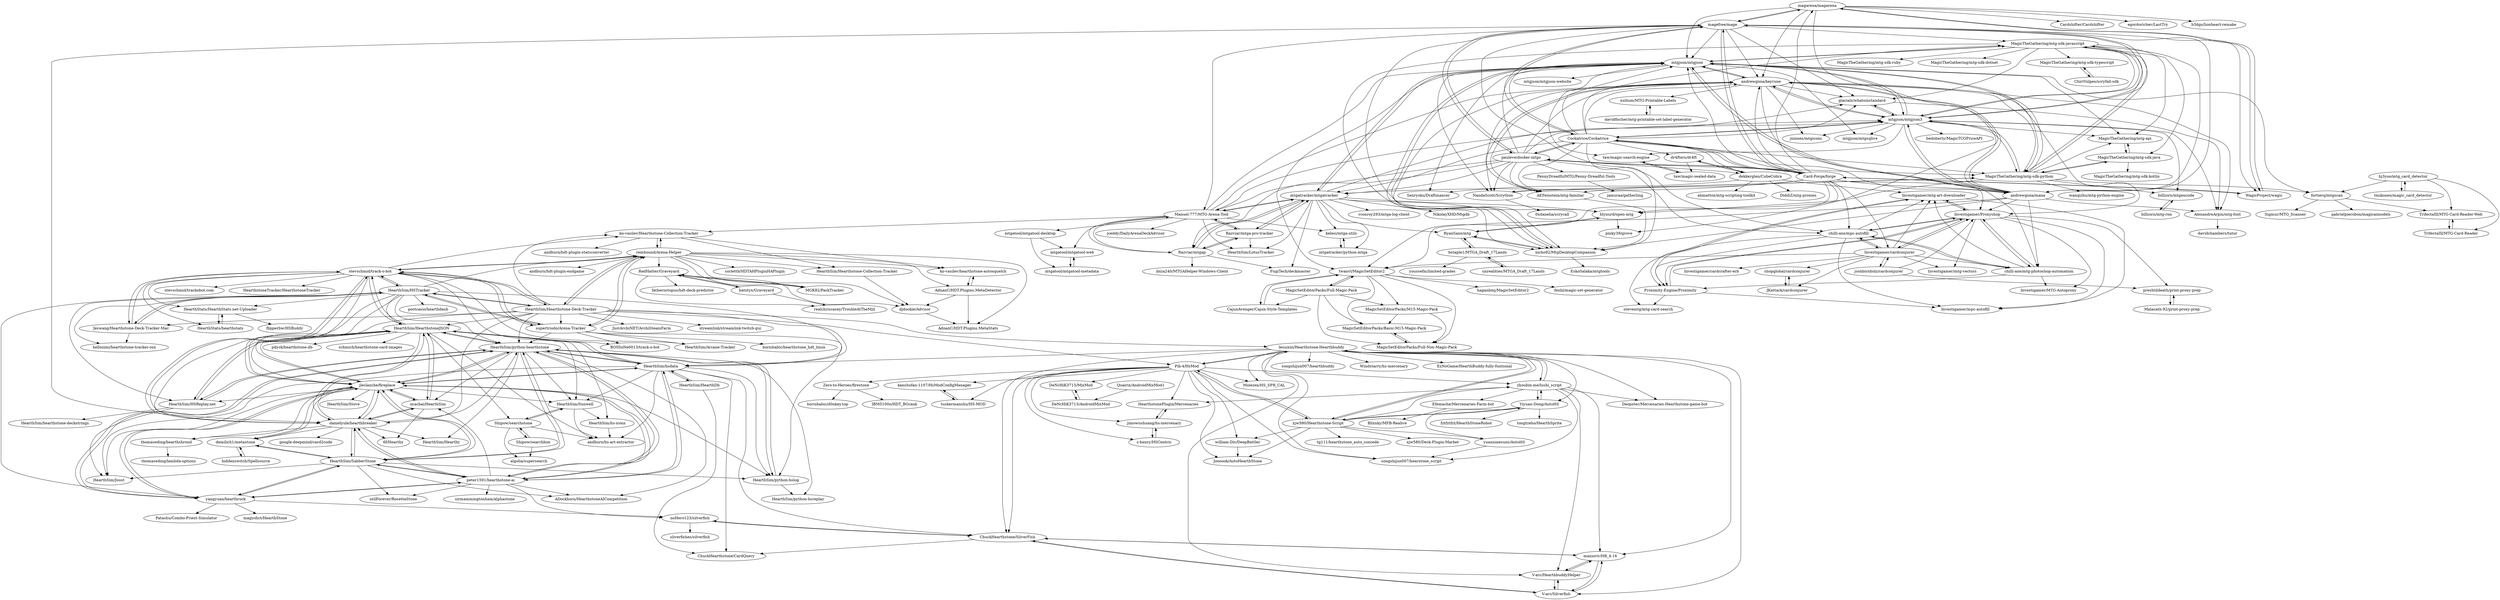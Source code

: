 digraph G {
"magarena/magarena" -> "magefree/mage"
"magarena/magarena" -> "Cardshifter/Cardshifter" ["e"=1]
"magarena/magarena" -> "andrewgioia/keyrune"
"magarena/magarena" -> "WagicProject/wagic"
"magarena/magarena" -> "mtgjson/mtgjson"
"magarena/magarena" -> "pinky39/grove"
"magarena/magarena" -> "egordorichev/LastTry"
"magarena/magarena" -> "b3dgs/lionheart-remake" ["e"=1]
"mtgatracker/mtgatracker" -> "Manuel-777/MTG-Arena-Tool"
"mtgatracker/mtgatracker" -> "Razviar/mtga-pro-tracker"
"mtgatracker/mtgatracker" -> "mtgatracker/python-mtga"
"mtgatracker/mtgatracker" -> "Razviar/mtgap"
"mtgatracker/mtgatracker" -> "HearthSim/LotusTracker"
"mtgatracker/mtgatracker" -> "mtgjson/mtgjson"
"mtgatracker/mtgatracker" -> "FugiTech/deckmaster"
"mtgatracker/mtgatracker" -> "glacials/whatsinstandard"
"mtgatracker/mtgatracker" -> "RyanSaxe/mtg"
"mtgatracker/mtgatracker" -> "kelesi/mtga-utils"
"mtgatracker/mtgatracker" -> "rconroy293/mtga-log-client"
"mtgatracker/mtgatracker" -> "nicho92/MtgDesktopCompanion"
"mtgatracker/mtgatracker" -> "hlynurd/open-mtg"
"mtgatracker/mtgatracker" -> "NikolayXHD/Mtgdb"
"pauleve/docker-mtgo" -> "Cockatrice/Cockatrice"
"pauleve/docker-mtgo" -> "magefree/mage"
"pauleve/docker-mtgo" -> "MagicTheGathering/mtg-sdk-python"
"pauleve/docker-mtgo" -> "andrewgioia/keyrune"
"pauleve/docker-mtgo" -> "mtgjson/mtgjson"
"pauleve/docker-mtgo" -> "Razviar/mtgap"
"pauleve/docker-mtgo" -> "Card-Forge/forge"
"pauleve/docker-mtgo" -> "mtgjson/mtgjson3"
"pauleve/docker-mtgo" -> "mtgatracker/mtgatracker"
"pauleve/docker-mtgo" -> "Manuel-777/MTG-Arena-Tool"
"pauleve/docker-mtgo" -> "dekkerglen/CubeCobra"
"pauleve/docker-mtgo" -> "AEFeinstein/mtg-familiar"
"pauleve/docker-mtgo" -> "chilli-axe/mpc-autofill"
"pauleve/docker-mtgo" -> "NandaScott/Scrython"
"pauleve/docker-mtgo" -> "PennyDreadfulMTG/Penny-Dreadful-Tools"
"HearthSim/HearthstoneJSON" -> "HearthSim/python-hearthstone"
"HearthSim/HearthstoneJSON" -> "HearthSim/hsdata"
"HearthSim/HearthstoneJSON" -> "jleclanche/fireplace"
"HearthSim/HearthstoneJSON" -> "HearthSim/Sunwell"
"HearthSim/HearthstoneJSON" -> "pdyck/hearthstone-db"
"HearthSim/HearthstoneJSON" -> "HearthSim/HSReplay.net"
"HearthSim/HearthstoneJSON" -> "oyachai/HearthSim"
"HearthSim/HearthstoneJSON" -> "danielyule/hearthbreaker"
"HearthSim/HearthstoneJSON" -> "andburn/hs-art-extractor"
"HearthSim/HearthstoneJSON" -> "schmich/hearthstone-card-images"
"HearthSim/HearthstoneJSON" -> "stevschmid/track-o-bot"
"HearthSim/HearthstoneJSON" -> "Shipow/searchstone"
"HearthSim/HearthstoneJSON" -> "HearthSim/hs-icons"
"danielyule/hearthbreaker" -> "oyachai/HearthSim"
"danielyule/hearthbreaker" -> "jleclanche/fireplace"
"danielyule/hearthbreaker" -> "google-deepmind/card2code" ["e"=1]
"danielyule/hearthbreaker" -> "HearthSim/SabberStone"
"danielyule/hearthbreaker" -> "HearthSim/HearthstoneJSON"
"danielyule/hearthbreaker" -> "thomaseding/hearthshroud"
"danielyule/hearthbreaker" -> "HearthSim/python-hearthstone"
"danielyule/hearthbreaker" -> "stevschmid/track-o-bot"
"danielyule/hearthbreaker" -> "peter1591/hearthstone-ai"
"danielyule/hearthbreaker" -> "demilich1/metastone"
"danielyule/hearthbreaker" -> "6f/Hearthy"
"danielyule/hearthbreaker" -> "HearthSim/Hearthy"
"mtgjson/mtgjson3" -> "andrewgioia/keyrune"
"mtgjson/mtgjson3" -> "mtgjson/mtgjson"
"mtgjson/mtgjson3" -> "andrewgioia/mana"
"mtgjson/mtgjson3" -> "glacials/whatsinstandard"
"mtgjson/mtgjson3" -> "AlexandreArpin/mtg-font"
"mtgjson/mtgjson3" -> "mtgjson/mtgsqlive"
"mtgjson/mtgjson3" -> "MagicTheGathering/mtg-sdk-javascript"
"mtgjson/mtgjson3" -> "Cockatrice/Cockatrice"
"mtgjson/mtgjson3" -> "MagicTheGathering/mtg-sdk-python"
"mtgjson/mtgjson3" -> "jninnes/mtgicons"
"mtgjson/mtgjson3" -> "MagicTheGathering/mtg-api"
"mtgjson/mtgjson3" -> "bedoherty/MagicTCGPriceAPI"
"mtgjson/mtgjson3" -> "magefree/mage"
"mtgjson/mtgjson3" -> "taw/magic-search-engine"
"mtgjson/mtgjson3" -> "billzorn/mtgencode"
"mtgjson/mtgjson" -> "mtgjson/mtgjson-website"
"mtgjson/mtgjson" -> "andrewgioia/keyrune"
"mtgjson/mtgjson" -> "MagicTheGathering/mtg-sdk-python"
"mtgjson/mtgjson" -> "mtgjson/mtgjson3"
"mtgjson/mtgjson" -> "nicho92/MtgDesktopCompanion"
"mtgjson/mtgjson" -> "mtgjson/mtgsqlive"
"mtgjson/mtgjson" -> "andrewgioia/mana"
"mtgjson/mtgjson" -> "mtgatracker/mtgatracker"
"mtgjson/mtgjson" -> "MagicTheGathering/mtg-sdk-javascript"
"mtgjson/mtgjson" -> "Senryoku/Draftmancer"
"mtgjson/mtgjson" -> "fortierq/mtgscan"
"mtgjson/mtgjson" -> "NandaScott/Scrython"
"mtgjson/mtgjson" -> "MagicTheGathering/mtg-api"
"mtgjson/mtgjson" -> "taw/magic-search-engine"
"mtgjson/mtgjson" -> "twanvl/MagicSetEditor2"
"kelesi/mtga-utils" -> "mtgatracker/python-mtga"
"glacials/whatsinstandard" -> "AlexandreArpin/mtg-font"
"glacials/whatsinstandard" -> "mtgjson/mtgjson3"
"chilli-axe/mtg-photoshop-automation" -> "chilli-axe/mpc-autofill"
"chilli-axe/mtg-photoshop-automation" -> "Investigamer/Proxyshop"
"chilli-axe/mtg-photoshop-automation" -> "Proximity-Engine/Proximity"
"chilli-axe/mtg-photoshop-automation" -> "Investigamer/mtg-art-downloader"
"chilli-axe/mtg-photoshop-automation" -> "Investigamer/MTG-Autoproxy"
"Manuel-777/MTG-Arena-Tool" -> "mtgatracker/mtgatracker"
"Manuel-777/MTG-Arena-Tool" -> "Razviar/mtga-pro-tracker"
"Manuel-777/MTG-Arena-Tool" -> "HearthSim/LotusTracker"
"Manuel-777/MTG-Arena-Tool" -> "Razviar/mtgap"
"Manuel-777/MTG-Arena-Tool" -> "mtgatool/mtgatool-desktop"
"Manuel-777/MTG-Arena-Tool" -> "kelesi/mtga-utils"
"Manuel-777/MTG-Arena-Tool" -> "mtgatool/mtgatool-web"
"Manuel-777/MTG-Arena-Tool" -> "jceddy/DailyArenaDeckAdvisor"
"Manuel-777/MTG-Arena-Tool" -> "ko-vasilev/Hearthstone-Collection-Tracker"
"Manuel-777/MTG-Arena-Tool" -> "mtgjson/mtgjson"
"Manuel-777/MTG-Arena-Tool" -> "andrewgioia/keyrune"
"Manuel-777/MTG-Arena-Tool" -> "mtgjson/mtgjson3"
"hj3yoo/mtg_card_detector" -> "tmikonen/magic_card_detector"
"hj3yoo/mtg_card_detector" -> "TrifectaIII/MTG-Card-Reader"
"hj3yoo/mtg_card_detector" -> "TrifectaIII/MTG-Card-Reader-Web"
"hj3yoo/mtg_card_detector" -> "fortierq/mtgscan"
"MagicTheGathering/mtg-sdk-typescript" -> "ChiriVulpes/scryfall-sdk"
"HearthStats/HearthStats.net-Uploader" -> "HearthStats/hearthstats"
"HearthStats/HearthStats.net-Uploader" -> "flipperbw/HSBuddy"
"Zero-to-Heroes/firestone" -> "borisbabic/d0nkey.top"
"Zero-to-Heroes/firestone" -> "IBM5100o/HDT_BGrank"
"TrifectaIII/MTG-Card-Reader" -> "TrifectaIII/MTG-Card-Reader-Web"
"dekkerglen/CubeCobra" -> "dr4fters/dr4ft"
"dekkerglen/CubeCobra" -> "ahmattox/mtg-scripting-toolkit"
"dekkerglen/CubeCobra" -> "Senryoku/Draftmancer"
"dekkerglen/CubeCobra" -> "Investigamer/mtg-art-downloader"
"dekkerglen/CubeCobra" -> "DiddiZ/mtg-proxies"
"mtgatracker/python-mtga" -> "kelesi/mtga-utils"
"ChiriVulpes/scryfall-sdk" -> "MagicTheGathering/mtg-sdk-typescript"
"xsilium/MTG-Printable-Labels" -> "davidfischer/mtg-printable-set-label-generator"
"hlynurd/open-mtg" -> "RyanSaxe/mtg"
"hlynurd/open-mtg" -> "pinky39/grove"
"Razviar/mtga-pro-tracker" -> "Manuel-777/MTG-Arena-Tool"
"Razviar/mtga-pro-tracker" -> "mtgatracker/mtgatracker"
"Razviar/mtga-pro-tracker" -> "Razviar/mtgap"
"Razviar/mtga-pro-tracker" -> "HearthSim/LotusTracker"
"AEFeinstein/mtg-familiar" -> "andrewgioia/keyrune"
"AEFeinstein/mtg-familiar" -> "nicho92/MtgDesktopCompanion"
"NandaScott/Scrython" -> "MagicTheGathering/mtg-sdk-python"
"NandaScott/Scrython" -> "0xdanelia/scrycall"
"stevschmid/track-o-bot" -> "stevschmid/trackobot.com"
"stevschmid/track-o-bot" -> "HearthSim/HSTracker"
"stevschmid/track-o-bot" -> "supertriodo/Arena-Tracker"
"stevschmid/track-o-bot" -> "Jeswang/Hearthstone-Deck-Tracker-Mac"
"stevschmid/track-o-bot" -> "BOSSoNe0013/track-o-bot"
"stevschmid/track-o-bot" -> "HearthstoneTracker/HearthstoneTracker"
"stevschmid/track-o-bot" -> "HearthSim/HearthstoneJSON"
"stevschmid/track-o-bot" -> "danielyule/hearthbreaker"
"stevschmid/track-o-bot" -> "HearthSim/Hearthstone-Deck-Tracker"
"stevschmid/track-o-bot" -> "rembound/Arena-Helper"
"stevschmid/track-o-bot" -> "ko-vasilev/Hearthstone-Collection-Tracker"
"stevschmid/track-o-bot" -> "HearthStats/hearthstats"
"stevschmid/track-o-bot" -> "jleclanche/fireplace"
"stevschmid/track-o-bot" -> "HearthStats/HearthStats.net-Uploader"
"stevschmid/track-o-bot" -> "HearthSim/Arcane-Tracker"
"HearthStats/hearthstats" -> "HearthStats/HearthStats.net-Uploader"
"hiddenswitch/Spellsource" -> "demilich1/metastone"
"WagicProject/wagic" -> "Card-Forge/forge"
"WagicProject/wagic" -> "magarena/magarena"
"shopglobal/cardconjurer" -> "JKattack/cardconjurer"
"TrifectaIII/MTG-Card-Reader-Web" -> "TrifectaIII/MTG-Card-Reader"
"batstyx/Graveyard" -> "RedHatter/Graveyard"
"batstyx/Graveyard" -> "realchriscasey/TroubleAtTheMill"
"yangyuan/hearthrock" -> "peter1591/hearthstone-ai"
"yangyuan/hearthrock" -> "HearthSim/SabberStone"
"yangyuan/hearthrock" -> "jleclanche/fireplace"
"yangyuan/hearthrock" -> "HearthSim/python-hearthstone"
"yangyuan/hearthrock" -> "magicdict/HearthStone"
"yangyuan/hearthrock" -> "Patashu/Combo-Priest-Simulator"
"yangyuan/hearthrock" -> "noHero123/silverfish"
"Cockatrice/Cockatrice" -> "magefree/mage"
"Cockatrice/Cockatrice" -> "mtgjson/mtgjson3"
"Cockatrice/Cockatrice" -> "andrewgioia/keyrune"
"Cockatrice/Cockatrice" -> "Card-Forge/forge"
"Cockatrice/Cockatrice" -> "mtgjson/mtgjson"
"Cockatrice/Cockatrice" -> "andrewgioia/mana"
"Cockatrice/Cockatrice" -> "pauleve/docker-mtgo"
"Cockatrice/Cockatrice" -> "mtgatracker/mtgatracker"
"Cockatrice/Cockatrice" -> "nicho92/MtgDesktopCompanion"
"Cockatrice/Cockatrice" -> "dr4fters/dr4ft"
"Cockatrice/Cockatrice" -> "AEFeinstein/mtg-familiar"
"Cockatrice/Cockatrice" -> "MagicTheGathering/mtg-sdk-javascript"
"Cockatrice/Cockatrice" -> "glacials/whatsinstandard"
"Cockatrice/Cockatrice" -> "dekkerglen/CubeCobra"
"Cockatrice/Cockatrice" -> "MagicTheGathering/mtg-sdk-python"
"HearthSim/Hearthstone-Deck-Tracker" -> "HearthSim/HSTracker"
"HearthSim/Hearthstone-Deck-Tracker" -> "rembound/Arena-Helper"
"HearthSim/Hearthstone-Deck-Tracker" -> "stevschmid/track-o-bot"
"HearthSim/Hearthstone-Deck-Tracker" -> "jleclanche/fireplace"
"HearthSim/Hearthstone-Deck-Tracker" -> "ko-vasilev/Hearthstone-Collection-Tracker"
"HearthSim/Hearthstone-Deck-Tracker" -> "HearthSim/HearthstoneJSON"
"HearthSim/Hearthstone-Deck-Tracker" -> "supertriodo/Arena-Tracker"
"HearthSim/Hearthstone-Deck-Tracker" -> "Jeswang/Hearthstone-Deck-Tracker-Mac"
"HearthSim/Hearthstone-Deck-Tracker" -> "danielyule/hearthbreaker"
"HearthSim/Hearthstone-Deck-Tracker" -> "HearthSim/python-hearthstone"
"HearthSim/Hearthstone-Deck-Tracker" -> "JustArchiNET/ArchiSteamFarm" ["e"=1]
"HearthSim/Hearthstone-Deck-Tracker" -> "HearthSim/hsdata"
"HearthSim/Hearthstone-Deck-Tracker" -> "Pik-4/HsMod"
"HearthSim/Hearthstone-Deck-Tracker" -> "lesuixin/Hearthstone-Hearthbuddy"
"HearthSim/Hearthstone-Deck-Tracker" -> "streamlink/streamlink-twitch-gui" ["e"=1]
"Razviar/mtgap" -> "Razviar/mtga-pro-tracker"
"Razviar/mtgap" -> "mtgatracker/mtgatracker"
"Razviar/mtgap" -> "Manuel-777/MTG-Arena-Tool"
"Razviar/mtgap" -> "FugiTech/deckmaster"
"Razviar/mtgap" -> "ibiza240/MTGAHelper-Windows-Client"
"tmikonen/magic_card_detector" -> "hj3yoo/mtg_card_detector"
"jleclanche/fireplace" -> "danielyule/hearthbreaker"
"jleclanche/fireplace" -> "HearthSim/python-hearthstone"
"jleclanche/fireplace" -> "oyachai/HearthSim"
"jleclanche/fireplace" -> "HearthSim/SabberStone"
"jleclanche/fireplace" -> "HearthSim/HearthstoneJSON"
"jleclanche/fireplace" -> "HearthSim/hsdata"
"jleclanche/fireplace" -> "demilich1/metastone"
"jleclanche/fireplace" -> "peter1591/hearthstone-ai"
"jleclanche/fireplace" -> "yangyuan/hearthrock"
"jleclanche/fireplace" -> "HearthSim/python-hslog"
"jleclanche/fireplace" -> "HearthSim/Sunwell"
"jleclanche/fireplace" -> "HearthSim/Joust"
"jleclanche/fireplace" -> "HearthSim/Stove"
"jleclanche/fireplace" -> "thomaseding/hearthshroud"
"jleclanche/fireplace" -> "HearthSim/HSReplay.net"
"oyachai/HearthSim" -> "danielyule/hearthbreaker"
"oyachai/HearthSim" -> "jleclanche/fireplace"
"oyachai/HearthSim" -> "6f/Hearthy"
"oyachai/HearthSim" -> "HearthSim/HearthstoneJSON"
"supertriodo/Arena-Tracker" -> "stevschmid/track-o-bot"
"supertriodo/Arena-Tracker" -> "BOSSoNe0013/track-o-bot"
"supertriodo/Arena-Tracker" -> "rembound/Arena-Helper"
"supertriodo/Arena-Tracker" -> "borisbabic/hearthstone_hdt_linux"
"supertriodo/Arena-Tracker" -> "HearthSim/HSTracker"
"supertriodo/Arena-Tracker" -> "HearthSim/python-hearthstone"
"supertriodo/Arena-Tracker" -> "HearthSim/Arcane-Tracker"
"supertriodo/Arena-Tracker" -> "HearthSim/python-hslog"
"twanvl/MagicSetEditor2" -> "CajunAvenger/Cajun-Style-Templates"
"twanvl/MagicSetEditor2" -> "MagicSetEditorPacks/Full-Magic-Pack"
"twanvl/MagicSetEditor2" -> "haganbmj/MagicSetEditor2"
"twanvl/MagicSetEditor2" -> "fenhl/magic-set-generator"
"twanvl/MagicSetEditor2" -> "MagicSetEditorPacks/Full-Non-Magic-Pack"
"twanvl/MagicSetEditor2" -> "MagicSetEditorPacks/M15-Magic-Pack"
"twanvl/MagicSetEditor2" -> "MagicSetEditorPacks/Basic-M15-Magic-Pack"
"Jeswang/Hearthstone-Deck-Tracker-Mac" -> "hellozimi/hearthstone-tracker-osx"
"Jeswang/Hearthstone-Deck-Tracker-Mac" -> "HearthSim/HSTracker"
"Jeswang/Hearthstone-Deck-Tracker-Mac" -> "stevschmid/track-o-bot"
"chilli-axe/mpc-autofill" -> "chilli-axe/mtg-photoshop-automation"
"chilli-axe/mpc-autofill" -> "Proximity-Engine/Proximity"
"chilli-axe/mpc-autofill" -> "Investigamer/Proxyshop"
"chilli-axe/mpc-autofill" -> "Investigamer/mtg-art-downloader"
"chilli-axe/mpc-autofill" -> "Investigamer/cardconjurer"
"chilli-axe/mpc-autofill" -> "stevemtg/mtg-card-search"
"chilli-axe/mpc-autofill" -> "Investigamer/mpc-autofill"
"noHero123/silverfish" -> "ChuckHearthstone/SilverFish"
"noHero123/silverfish" -> "sliverfishes/silverfish"
"davidfischer/mtg-printable-set-label-generator" -> "xsilium/MTG-Printable-Labels"
"CajunAvenger/Cajun-Style-Templates" -> "twanvl/MagicSetEditor2"
"ChuckHearthstone/SilverFish" -> "noHero123/silverfish"
"ChuckHearthstone/SilverFish" -> "V-arc/Silverfish"
"ChuckHearthstone/SilverFish" -> "ChuckHearthstone/CardQuery"
"ChuckHearthstone/SilverFish" -> "maxioriv/HB_4.16"
"taw/magic-sealed-data" -> "taw/magic-search-engine"
"mtgatool/mtgatool-metadata" -> "mtgatool/mtgatool-web"
"mtgatool/mtgatool-web" -> "mtgatool/mtgatool-metadata"
"andrewgioia/mana" -> "andrewgioia/keyrune"
"andrewgioia/mana" -> "mtgjson/mtgjson3"
"andrewgioia/mana" -> "mtgjson/mtgjson"
"andrewgioia/mana" -> "AlexandreArpin/mtg-font"
"andrewgioia/mana" -> "nicho92/MtgDesktopCompanion"
"andrewgioia/mana" -> "Investigamer/Proxyshop"
"andrewgioia/mana" -> "twanvl/MagicSetEditor2"
"andrewgioia/mana" -> "chilli-axe/mtg-photoshop-automation"
"HearthSim/hsdata" -> "HearthSim/HearthDb"
"HearthSim/hsdata" -> "HearthSim/python-hearthstone"
"HearthSim/hsdata" -> "HearthSim/HearthstoneJSON"
"HearthSim/hsdata" -> "ChuckHearthstone/SilverFish"
"HearthSim/hsdata" -> "jleclanche/fireplace"
"HearthSim/hsdata" -> "HearthSim/Sunwell"
"HearthSim/hsdata" -> "ChuckHearthstone/CardQuery"
"HearthSim/hsdata" -> "HearthSim/python-hslog"
"HearthSim/hsdata" -> "HearthSim/Joust"
"HearthSim/hsdata" -> "peter1591/hearthstone-ai"
"HearthSim/hsdata" -> "andburn/hs-art-extractor"
"HearthSim/HSTracker" -> "Jeswang/Hearthstone-Deck-Tracker-Mac"
"HearthSim/HSTracker" -> "HearthSim/Hearthstone-Deck-Tracker"
"HearthSim/HSTracker" -> "stevschmid/track-o-bot"
"HearthSim/HSTracker" -> "supertriodo/Arena-Tracker"
"HearthSim/HSTracker" -> "rembound/Arena-Helper"
"HearthSim/HSTracker" -> "jleclanche/fireplace"
"HearthSim/HSTracker" -> "HearthSim/HearthstoneJSON"
"HearthSim/HSTracker" -> "postcasio/hearthdash" ["e"=1]
"HearthSim/HSTracker" -> "danielyule/hearthbreaker"
"HearthSim/HSTracker" -> "HearthStats/HearthStats.net-Uploader"
"HearthSim/HSTracker" -> "HearthSim/python-hearthstone"
"HearthSim/HSTracker" -> "yangyuan/hearthrock"
"HearthSim/HSTracker" -> "HearthSim/HSReplay.net"
"HearthSim/HSTracker" -> "hellozimi/hearthstone-tracker-osx"
"HearthSim/HSTracker" -> "HearthSim/hsdata"
"rembound/Arena-Helper" -> "ko-vasilev/Hearthstone-Collection-Tracker"
"rembound/Arena-Helper" -> "corlettb/HDTAHPluginHAPlugin"
"rembound/Arena-Helper" -> "supertriodo/Arena-Tracker"
"rembound/Arena-Helper" -> "RedHatter/Graveyard"
"rembound/Arena-Helper" -> "MGK82/PackTracker"
"rembound/Arena-Helper" -> "HearthSim/Hearthstone-Collection-Tracker"
"rembound/Arena-Helper" -> "AdnanC/HDT.Plugins.MetaStats"
"rembound/Arena-Helper" -> "HearthSim/Hearthstone-Deck-Tracker"
"rembound/Arena-Helper" -> "ko-vasilev/hearthstone-autosquelch"
"rembound/Arena-Helper" -> "AdnanC/HDT.Plugins.MetaDetector"
"rembound/Arena-Helper" -> "andburn/hdt-plugin-endgame"
"rembound/Arena-Helper" -> "djdookie/Advisor"
"rembound/Arena-Helper" -> "stevschmid/track-o-bot"
"billzorn/mtgencode" -> "billzorn/mtg-rnn"
"fortierq/mtgscan" -> "TrifectaIII/MTG-Card-Reader-Web"
"fortierq/mtgscan" -> "Sigmur/MTG_Scanner"
"fortierq/mtgscan" -> "gabrielpierobon/magicaimodels"
"andrewgioia/keyrune" -> "andrewgioia/mana"
"andrewgioia/keyrune" -> "mtgjson/mtgjson3"
"andrewgioia/keyrune" -> "mtgjson/mtgjson"
"andrewgioia/keyrune" -> "AlexandreArpin/mtg-font"
"andrewgioia/keyrune" -> "jninnes/mtgicons"
"andrewgioia/keyrune" -> "xsilium/MTG-Printable-Labels"
"andrewgioia/keyrune" -> "nicho92/MtgDesktopCompanion"
"andrewgioia/keyrune" -> "AEFeinstein/mtg-familiar"
"andrewgioia/keyrune" -> "Investigamer/Proxyshop"
"andrewgioia/keyrune" -> "NandaScott/Scrython"
"andrewgioia/keyrune" -> "glacials/whatsinstandard"
"andrewgioia/keyrune" -> "chilli-axe/mtg-photoshop-automation"
"MagicSetEditorPacks/Full-Magic-Pack" -> "MagicSetEditorPacks/Full-Non-Magic-Pack"
"MagicSetEditorPacks/Full-Magic-Pack" -> "twanvl/MagicSetEditor2"
"MagicSetEditorPacks/Full-Magic-Pack" -> "CajunAvenger/Cajun-Style-Templates"
"MagicSetEditorPacks/Full-Magic-Pack" -> "MagicSetEditorPacks/M15-Magic-Pack"
"MagicSetEditorPacks/Full-Magic-Pack" -> "MagicSetEditorPacks/Basic-M15-Magic-Pack"
"MagicSetEditorPacks/M15-Magic-Pack" -> "MagicSetEditorPacks/Basic-M15-Magic-Pack"
"MagicSetEditorPacks/M15-Magic-Pack" -> "MagicSetEditorPacks/Full-Non-Magic-Pack"
"MagicSetEditorPacks/Full-Non-Magic-Pack" -> "MagicSetEditorPacks/Basic-M15-Magic-Pack"
"Proximity-Engine/Proximity" -> "Investigamer/mtg-art-downloader"
"Proximity-Engine/Proximity" -> "stevemtg/mtg-card-search"
"Proximity-Engine/Proximity" -> "Investigamer/mpc-autofill"
"Proximity-Engine/Proximity" -> "Investigamer/Proxyshop"
"ko-vasilev/Hearthstone-Collection-Tracker" -> "rembound/Arena-Helper"
"ko-vasilev/Hearthstone-Collection-Tracker" -> "HearthSim/Hearthstone-Collection-Tracker"
"ko-vasilev/Hearthstone-Collection-Tracker" -> "andburn/hdt-plugin-statsconverter"
"ko-vasilev/Hearthstone-Collection-Tracker" -> "ko-vasilev/hearthstone-autosquelch"
"lesuixin/Hearthstone-Hearthbuddy" -> "zhoubin-me/lushi_script"
"lesuixin/Hearthstone-Hearthbuddy" -> "Pik-4/HsMod"
"lesuixin/Hearthstone-Hearthbuddy" -> "maxioriv/HB_4.16"
"lesuixin/Hearthstone-Hearthbuddy" -> "songshijun007/hearthbuddy" ["e"=1]
"lesuixin/Hearthstone-Hearthbuddy" -> "xjw580/Hearthstone-Script"
"lesuixin/Hearthstone-Hearthbuddy" -> "V-arc/Silverfish"
"lesuixin/Hearthstone-Hearthbuddy" -> "ChuckHearthstone/SilverFish"
"lesuixin/Hearthstone-Hearthbuddy" -> "V-arc/HearthbuddyHelper"
"lesuixin/Hearthstone-Hearthbuddy" -> "songshijun007/hearstone_script"
"lesuixin/Hearthstone-Hearthbuddy" -> "HearthSim/hsdata"
"lesuixin/Hearthstone-Hearthbuddy" -> "Yiyuan-Dong/AutoHS"
"lesuixin/Hearthstone-Hearthbuddy" -> "Moiezen/HS_SPR_CAL"
"lesuixin/Hearthstone-Hearthbuddy" -> "Windstarry/hs-mercenary"
"lesuixin/Hearthstone-Hearthbuddy" -> "Deopster/Mercenaries-Hearthstone-game-bot"
"lesuixin/Hearthstone-Hearthbuddy" -> "EzNoGame/HearthBuddy-fully-funtional"
"Yiyuan-Dong/AutoHS" -> "xjw580/Hearthstone-Script"
"Yiyuan-Dong/AutoHS" -> "yuanninesuns/AutoHS"
"Yiyuan-Dong/AutoHS" -> "zhoubin-me/lushi_script"
"Yiyuan-Dong/AutoHS" -> "fztfztfzt/HearthStoneRobot"
"Yiyuan-Dong/AutoHS" -> "tongtzeho/HearthSprite"
"mtgatool/mtgatool-desktop" -> "mtgatool/mtgatool-metadata"
"mtgatool/mtgatool-desktop" -> "mtgatool/mtgatool-web"
"RyanSaxe/mtg" -> "bstaple1/MTGA_Draft_17Lands"
"RyanSaxe/mtg" -> "nicho92/MtgDesktopCompanion"
"RyanSaxe/mtg" -> "hlynurd/open-mtg"
"thomaseding/hearthshroud" -> "thomaseding/lambda-options"
"AlexandreArpin/mtg-font" -> "davidchambers/tutor"
"V-arc/Silverfish" -> "maxioriv/HB_4.16"
"V-arc/Silverfish" -> "ChuckHearthstone/SilverFish"
"V-arc/Silverfish" -> "V-arc/HearthbuddyHelper"
"MagicSetEditorPacks/Basic-M15-Magic-Pack" -> "MagicSetEditorPacks/Full-Non-Magic-Pack"
"maxioriv/HB_4.16" -> "V-arc/Silverfish"
"maxioriv/HB_4.16" -> "V-arc/HearthbuddyHelper"
"maxioriv/HB_4.16" -> "ChuckHearthstone/SilverFish"
"V-arc/HearthbuddyHelper" -> "V-arc/Silverfish"
"V-arc/HearthbuddyHelper" -> "maxioriv/HB_4.16"
"magefree/mage" -> "Card-Forge/forge"
"magefree/mage" -> "Cockatrice/Cockatrice"
"magefree/mage" -> "magarena/magarena"
"magefree/mage" -> "mtgjson/mtgjson3"
"magefree/mage" -> "andrewgioia/keyrune"
"magefree/mage" -> "mtgjson/mtgjson"
"magefree/mage" -> "andrewgioia/mana"
"magefree/mage" -> "pauleve/docker-mtgo"
"magefree/mage" -> "WagicProject/wagic"
"magefree/mage" -> "glacials/whatsinstandard"
"magefree/mage" -> "danielyule/hearthbreaker"
"magefree/mage" -> "chilli-axe/mpc-autofill"
"magefree/mage" -> "Manuel-777/MTG-Arena-Tool"
"magefree/mage" -> "hlynurd/open-mtg"
"magefree/mage" -> "MagicTheGathering/mtg-sdk-javascript"
"HearthSim/python-hearthstone" -> "HearthSim/python-hslog"
"HearthSim/python-hearthstone" -> "HearthSim/HearthstoneJSON"
"HearthSim/python-hearthstone" -> "HearthSim/hsdata"
"HearthSim/python-hearthstone" -> "jleclanche/fireplace"
"HearthSim/python-hearthstone" -> "HearthSim/HSReplay.net"
"HearthSim/python-hearthstone" -> "peter1591/hearthstone-ai"
"HearthSim/python-hearthstone" -> "HearthSim/SabberStone"
"HearthSim/python-hearthstone" -> "oyachai/HearthSim"
"HearthSim/python-hearthstone" -> "HearthSim/python-hsreplay"
"HearthSim/python-hearthstone" -> "HearthSim/Sunwell"
"HearthSim/python-hearthstone" -> "HearthSim/Hearthy"
"HearthSim/python-hearthstone" -> "ADockhorn/HearthstoneAICompetition"
"HearthSim/python-hearthstone" -> "yangyuan/hearthrock"
"Card-Forge/forge" -> "magefree/mage"
"Card-Forge/forge" -> "WagicProject/wagic"
"Card-Forge/forge" -> "Cockatrice/Cockatrice"
"Card-Forge/forge" -> "hlynurd/open-mtg"
"Card-Forge/forge" -> "mtgatracker/mtgatracker"
"Card-Forge/forge" -> "twanvl/MagicSetEditor2"
"Card-Forge/forge" -> "andrewgioia/keyrune"
"Card-Forge/forge" -> "magarena/magarena"
"Card-Forge/forge" -> "mtgjson/mtgjson"
"Card-Forge/forge" -> "Investigamer/cardconjurer"
"Card-Forge/forge" -> "Investigamer/Proxyshop"
"Card-Forge/forge" -> "chilli-axe/mpc-autofill"
"Card-Forge/forge" -> "pauleve/docker-mtgo"
"Card-Forge/forge" -> "AEFeinstein/mtg-familiar"
"Card-Forge/forge" -> "andrewgioia/mana"
"bstaple1/MTGA_Draft_17Lands" -> "unrealities/MTGA_Draft_17Lands"
"bstaple1/MTGA_Draft_17Lands" -> "RyanSaxe/mtg"
"bstaple1/MTGA_Draft_17Lands" -> "youssefm/limited-grades"
"peter1591/hearthstone-ai" -> "yangyuan/hearthrock"
"peter1591/hearthstone-ai" -> "HearthSim/SabberStone"
"peter1591/hearthstone-ai" -> "HearthSim/python-hearthstone"
"peter1591/hearthstone-ai" -> "ADockhorn/HearthstoneAICompetition"
"peter1591/hearthstone-ai" -> "jleclanche/fireplace"
"peter1591/hearthstone-ai" -> "sirmammingtonham/alphastone"
"peter1591/hearthstone-ai" -> "HearthSim/hsdata"
"peter1591/hearthstone-ai" -> "utilForever/RosettaStone" ["e"=1]
"peter1591/hearthstone-ai" -> "noHero123/silverfish"
"peter1591/hearthstone-ai" -> "danielyule/hearthbreaker"
"peter1591/hearthstone-ai" -> "oyachai/HearthSim"
"zhoubin-me/lushi_script" -> "lesuixin/Hearthstone-Hearthbuddy"
"zhoubin-me/lushi_script" -> "Deopster/Mercenaries-Hearthstone-game-bot"
"zhoubin-me/lushi_script" -> "HearthstonePlugin/Mercenaries"
"zhoubin-me/lushi_script" -> "Efemache/Mercenaries-Farm-bot"
"zhoubin-me/lushi_script" -> "songshijun007/hearstone_script"
"zhoubin-me/lushi_script" -> "maxioriv/HB_4.16"
"zhoubin-me/lushi_script" -> "Yiyuan-Dong/AutoHS"
"zhoubin-me/lushi_script" -> "V-arc/HearthbuddyHelper"
"demilich1/metastone" -> "hiddenswitch/Spellsource"
"demilich1/metastone" -> "HearthSim/SabberStone"
"demilich1/metastone" -> "jleclanche/fireplace"
"yuanninesuns/AutoHS" -> "songshijun007/hearstone_script"
"jimowushuang/hs-mercenary" -> "HearthstonePlugin/Mercenaries"
"jimowushuang/hs-mercenary" -> "z-henry/HSCentric"
"DeNcHiK3713/MixMod" -> "DeNcHiK3713/AndroidMixMod"
"nicho92/MtgDesktopCompanion" -> "EskoSalaka/mtgtools"
"nicho92/MtgDesktopCompanion" -> "RyanSaxe/mtg"
"nicho92/MtgDesktopCompanion" -> "mtgjson/mtgjson"
"Efemache/Mercenaries-Farm-bot" -> "Blixxky/MFB-Realive"
"Investigamer/Proxyshop" -> "Investigamer/mtg-art-downloader"
"Investigamer/Proxyshop" -> "chilli-axe/mtg-photoshop-automation"
"Investigamer/Proxyshop" -> "preshtildeath/print-proxy-prep"
"Investigamer/Proxyshop" -> "Proximity-Engine/Proximity"
"Investigamer/Proxyshop" -> "Investigamer/MTG-Autoproxy"
"Investigamer/Proxyshop" -> "chilli-axe/mpc-autofill"
"Investigamer/Proxyshop" -> "Investigamer/cardconjurer"
"Investigamer/Proxyshop" -> "Investigamer/mpc-autofill"
"Investigamer/Proxyshop" -> "Investigamer/mtg-vectors"
"Investigamer/mtg-art-downloader" -> "Investigamer/Proxyshop"
"Investigamer/mtg-art-downloader" -> "Proximity-Engine/Proximity"
"Investigamer/mtg-art-downloader" -> "Investigamer/mpc-autofill"
"billzorn/mtg-rnn" -> "billzorn/mtgencode"
"HearthSim/HearthDb" -> "HearthSim/hsdata"
"HearthSim/HearthDb" -> "ChuckHearthstone/CardQuery"
"MagicTheGathering/mtg-api" -> "MagicTheGathering/mtg-sdk-java"
"Shipow/searchbox" -> "Shipow/searchstone"
"Shipow/searchbox" -> "algolia/supersearch"
"taw/magic-search-engine" -> "taw/magic-sealed-data"
"Pik-4/HsMod" -> "xjw580/Hearthstone-Script"
"Pik-4/HsMod" -> "lesuixin/Hearthstone-Hearthbuddy"
"Pik-4/HsMod" -> "zhoubin-me/lushi_script"
"Pik-4/HsMod" -> "Joooook/AutoHearthStone"
"Pik-4/HsMod" -> "HearthstonePlugin/Mercenaries"
"Pik-4/HsMod" -> "kanshufan-1107/HsModConfigManager"
"Pik-4/HsMod" -> "tuskermanshu/HS-MOD"
"Pik-4/HsMod" -> "Zero-to-Heroes/firestone"
"Pik-4/HsMod" -> "z-henry/HSCentric"
"Pik-4/HsMod" -> "DeNcHiK3713/MixMod"
"Pik-4/HsMod" -> "jimowushuang/hs-mercenary"
"Pik-4/HsMod" -> "Moiezen/HS_SPR_CAL"
"Pik-4/HsMod" -> "songshijun007/hearstone_script"
"Pik-4/HsMod" -> "william-Dic/DeepBattler"
"Pik-4/HsMod" -> "ChuckHearthstone/SilverFish"
"HearthSim/hs-icons" -> "andburn/hs-art-extractor"
"Shipow/searchstone" -> "HearthSim/Sunwell"
"Shipow/searchstone" -> "andburn/hs-art-extractor"
"Shipow/searchstone" -> "algolia/supersearch"
"Shipow/searchstone" -> "Shipow/searchbox"
"HearthSim/Sunwell" -> "Shipow/searchstone"
"HearthSim/Sunwell" -> "andburn/hs-art-extractor"
"HearthSim/Sunwell" -> "HearthSim/hs-icons"
"MagicTheGathering/mtg-sdk-python" -> "MagicTheGathering/mtg-sdk-javascript"
"MagicTheGathering/mtg-sdk-python" -> "mtgjson/mtgjson"
"MagicTheGathering/mtg-sdk-python" -> "MagicTheGathering/mtg-sdk-java"
"MagicTheGathering/mtg-sdk-python" -> "NandaScott/Scrython"
"MagicTheGathering/mtg-sdk-python" -> "MagicTheGathering/mtg-api"
"MagicTheGathering/mtg-sdk-python" -> "fortierq/mtgscan"
"MagicTheGathering/mtg-sdk-python" -> "hlynurd/open-mtg"
"MagicTheGathering/mtg-sdk-python" -> "wanqizhu/mtg-python-engine"
"MagicTheGathering/mtg-sdk-python" -> "andrewgioia/keyrune"
"MagicTheGathering/mtg-sdk-python" -> "mtgjson/mtgjson3"
"MagicTheGathering/mtg-sdk-python" -> "billzorn/mtgencode"
"MagicTheGathering/mtg-sdk-javascript" -> "MagicTheGathering/mtg-sdk-python"
"MagicTheGathering/mtg-sdk-javascript" -> "MagicTheGathering/mtg-api"
"MagicTheGathering/mtg-sdk-javascript" -> "MagicTheGathering/mtg-sdk-typescript"
"MagicTheGathering/mtg-sdk-javascript" -> "mtgjson/mtgjson"
"MagicTheGathering/mtg-sdk-javascript" -> "MagicTheGathering/mtg-sdk-ruby"
"MagicTheGathering/mtg-sdk-javascript" -> "mtgjson/mtgjson3"
"MagicTheGathering/mtg-sdk-javascript" -> "MagicTheGathering/mtg-sdk-java"
"MagicTheGathering/mtg-sdk-javascript" -> "nicho92/MtgDesktopCompanion"
"MagicTheGathering/mtg-sdk-javascript" -> "MagicTheGathering/mtg-sdk-dotnet"
"MagicTheGathering/mtg-sdk-javascript" -> "andrewgioia/mana"
"MagicTheGathering/mtg-sdk-javascript" -> "glacials/whatsinstandard"
"Investigamer/cardconjurer" -> "Investigamer/Proxyshop"
"Investigamer/cardconjurer" -> "joshbirnholz/cardconjurer"
"Investigamer/cardconjurer" -> "shopglobal/cardconjurer"
"Investigamer/cardconjurer" -> "JKattack/cardconjurer"
"Investigamer/cardconjurer" -> "chilli-axe/mpc-autofill"
"Investigamer/cardconjurer" -> "Investigamer/mtg-art-downloader"
"Investigamer/cardconjurer" -> "twanvl/MagicSetEditor2"
"Investigamer/cardconjurer" -> "chilli-axe/mtg-photoshop-automation"
"Investigamer/cardconjurer" -> "Investigamer/mtg-vectors"
"Investigamer/cardconjurer" -> "Investigamer/cardcrafter-erb"
"joshbirnholz/cardconjurer" -> "Investigamer/cardconjurer"
"joshbirnholz/cardconjurer" -> "preshtildeath/print-proxy-prep"
"joshbirnholz/cardconjurer" -> "Investigamer/Proxyshop"
"HearthSim/HSReplay.net" -> "HearthSim/python-hearthstone"
"HearthSim/HSReplay.net" -> "HearthSim/hearthstone-deckstrings"
"HearthSim/HSReplay.net" -> "HearthSim/HearthstoneJSON"
"HearthSim/HSReplay.net" -> "HearthSim/Joust"
"HearthstonePlugin/Mercenaries" -> "jimowushuang/hs-mercenary"
"preshtildeath/print-proxy-prep" -> "Malacath-92/print-proxy-prep"
"z-henry/HSCentric" -> "jimowushuang/hs-mercenary"
"ko-vasilev/hearthstone-autosquelch" -> "AdnanC/HDT.Plugins.MetaDetector"
"JKattack/cardconjurer" -> "shopglobal/cardconjurer"
"xjw580/Hearthstone-Script" -> "Yiyuan-Dong/AutoHS"
"xjw580/Hearthstone-Script" -> "Pik-4/HsMod"
"xjw580/Hearthstone-Script" -> "lesuixin/Hearthstone-Hearthbuddy"
"xjw580/Hearthstone-Script" -> "xjw580/Deck-Plugin-Market"
"xjw580/Hearthstone-Script" -> "yuanninesuns/AutoHS"
"xjw580/Hearthstone-Script" -> "Joooook/AutoHearthStone"
"xjw580/Hearthstone-Script" -> "william-Dic/DeepBattler"
"xjw580/Hearthstone-Script" -> "zhoubin-me/lushi_script"
"xjw580/Hearthstone-Script" -> "tg111/hearthstone_auto_concede"
"MagicTheGathering/mtg-sdk-java" -> "MagicTheGathering/mtg-api"
"MagicTheGathering/mtg-sdk-java" -> "MagicTheGathering/mtg-sdk-kotlin"
"MagicTheGathering/mtg-sdk-java" -> "MagicTheGathering/mtg-sdk-python"
"DeNcHiK3713/AndroidMixMod" -> "DeNcHiK3713/MixMod"
"PennyDreadfulMTG/Penny-Dreadful-Tools" -> "jamuraa/gatherling"
"AdnanC/HDT.Plugins.MetaDetector" -> "AdnanC/HDT.Plugins.MetaStats"
"AdnanC/HDT.Plugins.MetaDetector" -> "ko-vasilev/hearthstone-autosquelch"
"AdnanC/HDT.Plugins.MetaDetector" -> "djdookie/Advisor"
"HearthSim/SabberStone" -> "peter1591/hearthstone-ai"
"HearthSim/SabberStone" -> "jleclanche/fireplace"
"HearthSim/SabberStone" -> "ADockhorn/HearthstoneAICompetition"
"HearthSim/SabberStone" -> "danielyule/hearthbreaker"
"HearthSim/SabberStone" -> "yangyuan/hearthrock"
"HearthSim/SabberStone" -> "demilich1/metastone"
"HearthSim/SabberStone" -> "HearthSim/python-hearthstone"
"HearthSim/SabberStone" -> "HearthSim/python-hslog"
"HearthSim/SabberStone" -> "utilForever/RosettaStone" ["e"=1]
"HearthSim/SabberStone" -> "HearthSim/Joust"
"Malacath-92/print-proxy-prep" -> "preshtildeath/print-proxy-prep"
"djdookie/Advisor" -> "AdnanC/HDT.Plugins.MetaStats"
"unrealities/MTGA_Draft_17Lands" -> "bstaple1/MTGA_Draft_17Lands"
"RedHatter/Graveyard" -> "realchriscasey/TroubleAtTheMill"
"RedHatter/Graveyard" -> "batstyx/Graveyard"
"RedHatter/Graveyard" -> "MGK82/PackTracker"
"RedHatter/Graveyard" -> "djdookie/Advisor"
"RedHatter/Graveyard" -> "fatheroctopus/hdt-deck-predictor"
"HearthSim/Hearthstone-Collection-Tracker" -> "djdookie/Advisor"
"dr4fters/dr4ft" -> "dekkerglen/CubeCobra"
"dr4fters/dr4ft" -> "taw/magic-sealed-data"
"kanshufan-1107/HsModConfigManager" -> "tuskermanshu/HS-MOD"
"Quairix/AndroidMixMod1" -> "DeNcHiK3713/AndroidMixMod"
"HearthSim/python-hslog" -> "HearthSim/python-hearthstone"
"HearthSim/python-hslog" -> "HearthSim/python-hsreplay"
"william-Dic/DeepBattler" -> "Joooook/AutoHearthStone"
"MGK82/PackTracker" -> "RedHatter/Graveyard"
"tuskermanshu/HS-MOD" -> "kanshufan-1107/HsModConfigManager"
"magarena/magarena" ["l"="-3.885,-23.377"]
"magefree/mage" ["l"="-3.923,-23.365"]
"Cardshifter/Cardshifter" ["l"="-33.807,0.09"]
"andrewgioia/keyrune" ["l"="-3.93,-23.396"]
"WagicProject/wagic" ["l"="-3.862,-23.368"]
"mtgjson/mtgjson" ["l"="-3.956,-23.405"]
"pinky39/grove" ["l"="-3.896,-23.444"]
"egordorichev/LastTry" ["l"="-3.832,-23.339"]
"b3dgs/lionheart-remake" ["l"="-11.402,1.804"]
"mtgatracker/mtgatracker" ["l"="-4.001,-23.416"]
"Manuel-777/MTG-Arena-Tool" ["l"="-4.007,-23.37"]
"Razviar/mtga-pro-tracker" ["l"="-4.028,-23.391"]
"mtgatracker/python-mtga" ["l"="-4.051,-23.414"]
"Razviar/mtgap" ["l"="-4.027,-23.41"]
"HearthSim/LotusTracker" ["l"="-4.039,-23.379"]
"FugiTech/deckmaster" ["l"="-4.042,-23.434"]
"glacials/whatsinstandard" ["l"="-3.957,-23.388"]
"RyanSaxe/mtg" ["l"="-3.997,-23.456"]
"kelesi/mtga-utils" ["l"="-4.048,-23.397"]
"rconroy293/mtga-log-client" ["l"="-4.061,-23.442"]
"nicho92/MtgDesktopCompanion" ["l"="-3.971,-23.43"]
"hlynurd/open-mtg" ["l"="-3.957,-23.438"]
"NikolayXHD/Mtgdb" ["l"="-4.037,-23.455"]
"pauleve/docker-mtgo" ["l"="-3.949,-23.42"]
"Cockatrice/Cockatrice" ["l"="-3.927,-23.422"]
"MagicTheGathering/mtg-sdk-python" ["l"="-3.976,-23.391"]
"Card-Forge/forge" ["l"="-3.893,-23.414"]
"mtgjson/mtgjson3" ["l"="-3.944,-23.381"]
"dekkerglen/CubeCobra" ["l"="-3.9,-23.474"]
"AEFeinstein/mtg-familiar" ["l"="-3.926,-23.446"]
"chilli-axe/mpc-autofill" ["l"="-3.858,-23.401"]
"NandaScott/Scrython" ["l"="-3.981,-23.414"]
"PennyDreadfulMTG/Penny-Dreadful-Tools" ["l"="-3.964,-23.477"]
"HearthSim/HearthstoneJSON" ["l"="-4.107,-23.085"]
"HearthSim/python-hearthstone" ["l"="-4.117,-23.098"]
"HearthSim/hsdata" ["l"="-4.112,-23.059"]
"jleclanche/fireplace" ["l"="-4.116,-23.115"]
"HearthSim/Sunwell" ["l"="-4.137,-23.064"]
"pdyck/hearthstone-db" ["l"="-4.183,-23.071"]
"HearthSim/HSReplay.net" ["l"="-4.137,-23.085"]
"oyachai/HearthSim" ["l"="-4.112,-23.131"]
"danielyule/hearthbreaker" ["l"="-4.092,-23.14"]
"andburn/hs-art-extractor" ["l"="-4.13,-23.047"]
"schmich/hearthstone-card-images" ["l"="-4.166,-23.059"]
"stevschmid/track-o-bot" ["l"="-4.048,-23.117"]
"Shipow/searchstone" ["l"="-4.167,-23.039"]
"HearthSim/hs-icons" ["l"="-4.144,-23.05"]
"google-deepmind/card2code" ["l"="37.549,-1.764"]
"HearthSim/SabberStone" ["l"="-4.139,-23.125"]
"thomaseding/hearthshroud" ["l"="-4.098,-23.164"]
"peter1591/hearthstone-ai" ["l"="-4.137,-23.104"]
"demilich1/metastone" ["l"="-4.146,-23.15"]
"6f/Hearthy" ["l"="-4.113,-23.166"]
"HearthSim/Hearthy" ["l"="-4.119,-23.147"]
"andrewgioia/mana" ["l"="-3.912,-23.403"]
"AlexandreArpin/mtg-font" ["l"="-3.905,-23.387"]
"mtgjson/mtgsqlive" ["l"="-3.971,-23.357"]
"MagicTheGathering/mtg-sdk-javascript" ["l"="-3.954,-23.364"]
"jninnes/mtgicons" ["l"="-3.937,-23.345"]
"MagicTheGathering/mtg-api" ["l"="-3.977,-23.371"]
"bedoherty/MagicTCGPriceAPI" ["l"="-3.903,-23.331"]
"taw/magic-search-engine" ["l"="-3.956,-23.452"]
"billzorn/mtgencode" ["l"="-3.957,-23.327"]
"mtgjson/mtgjson-website" ["l"="-4,-23.395"]
"Senryoku/Draftmancer" ["l"="-3.933,-23.469"]
"fortierq/mtgscan" ["l"="-3.988,-23.486"]
"twanvl/MagicSetEditor2" ["l"="-3.862,-23.463"]
"chilli-axe/mtg-photoshop-automation" ["l"="-3.861,-23.417"]
"Investigamer/Proxyshop" ["l"="-3.844,-23.417"]
"Proximity-Engine/Proximity" ["l"="-3.834,-23.408"]
"Investigamer/mtg-art-downloader" ["l"="-3.849,-23.433"]
"Investigamer/MTG-Autoproxy" ["l"="-3.82,-23.401"]
"mtgatool/mtgatool-desktop" ["l"="-4.062,-23.353"]
"mtgatool/mtgatool-web" ["l"="-4.045,-23.347"]
"jceddy/DailyArenaDeckAdvisor" ["l"="-4.037,-23.358"]
"ko-vasilev/Hearthstone-Collection-Tracker" ["l"="-4.012,-23.17"]
"hj3yoo/mtg_card_detector" ["l"="-4.014,-23.547"]
"tmikonen/magic_card_detector" ["l"="-4.028,-23.572"]
"TrifectaIII/MTG-Card-Reader" ["l"="-3.994,-23.56"]
"TrifectaIII/MTG-Card-Reader-Web" ["l"="-3.994,-23.537"]
"MagicTheGathering/mtg-sdk-typescript" ["l"="-3.913,-23.302"]
"ChiriVulpes/scryfall-sdk" ["l"="-3.896,-23.279"]
"HearthStats/HearthStats.net-Uploader" ["l"="-4.058,-23.149"]
"HearthStats/hearthstats" ["l"="-4.042,-23.158"]
"flipperbw/HSBuddy" ["l"="-4.058,-23.183"]
"Zero-to-Heroes/firestone" ["l"="-3.994,-22.892"]
"borisbabic/d0nkey.top" ["l"="-3.964,-22.887"]
"IBM5100o/HDT_BGrank" ["l"="-3.973,-22.866"]
"dr4fters/dr4ft" ["l"="-3.92,-23.486"]
"ahmattox/mtg-scripting-toolkit" ["l"="-3.889,-23.502"]
"DiddiZ/mtg-proxies" ["l"="-3.895,-23.52"]
"xsilium/MTG-Printable-Labels" ["l"="-3.981,-23.334"]
"davidfischer/mtg-printable-set-label-generator" ["l"="-4,-23.312"]
"0xdanelia/scrycall" ["l"="-4.007,-23.437"]
"stevschmid/trackobot.com" ["l"="-4.024,-23.145"]
"HearthSim/HSTracker" ["l"="-4.076,-23.103"]
"supertriodo/Arena-Tracker" ["l"="-4.034,-23.098"]
"Jeswang/Hearthstone-Deck-Tracker-Mac" ["l"="-4.054,-23.093"]
"BOSSoNe0013/track-o-bot" ["l"="-4.024,-23.127"]
"HearthstoneTracker/HearthstoneTracker" ["l"="-3.978,-23.08"]
"HearthSim/Hearthstone-Deck-Tracker" ["l"="-4.051,-23.063"]
"rembound/Arena-Helper" ["l"="-4.004,-23.121"]
"HearthSim/Arcane-Tracker" ["l"="-4.003,-23.093"]
"hiddenswitch/Spellsource" ["l"="-4.174,-23.172"]
"shopglobal/cardconjurer" ["l"="-3.796,-23.459"]
"JKattack/cardconjurer" ["l"="-3.791,-23.447"]
"batstyx/Graveyard" ["l"="-3.912,-23.115"]
"RedHatter/Graveyard" ["l"="-3.937,-23.119"]
"realchriscasey/TroubleAtTheMill" ["l"="-3.916,-23.101"]
"yangyuan/hearthrock" ["l"="-4.158,-23.107"]
"magicdict/HearthStone" ["l"="-4.222,-23.116"]
"Patashu/Combo-Priest-Simulator" ["l"="-4.197,-23.129"]
"noHero123/silverfish" ["l"="-4.141,-23.033"]
"JustArchiNET/ArchiSteamFarm" ["l"="-54.824,17.513"]
"Pik-4/HsMod" ["l"="-4.056,-22.928"]
"lesuixin/Hearthstone-Hearthbuddy" ["l"="-4.093,-22.956"]
"streamlink/streamlink-twitch-gui" ["l"="-54.704,8.312"]
"ibiza240/MTGAHelper-Windows-Client" ["l"="-4.079,-23.417"]
"HearthSim/python-hslog" ["l"="-4.12,-23.082"]
"HearthSim/Joust" ["l"="-4.157,-23.089"]
"HearthSim/Stove" ["l"="-4.136,-23.166"]
"borisbabic/hearthstone_hdt_linux" ["l"="-4,-23.063"]
"CajunAvenger/Cajun-Style-Templates" ["l"="-3.842,-23.476"]
"MagicSetEditorPacks/Full-Magic-Pack" ["l"="-3.84,-23.492"]
"haganbmj/MagicSetEditor2" ["l"="-3.823,-23.485"]
"fenhl/magic-set-generator" ["l"="-3.828,-23.469"]
"MagicSetEditorPacks/Full-Non-Magic-Pack" ["l"="-3.862,-23.495"]
"MagicSetEditorPacks/M15-Magic-Pack" ["l"="-3.851,-23.504"]
"MagicSetEditorPacks/Basic-M15-Magic-Pack" ["l"="-3.854,-23.486"]
"hellozimi/hearthstone-tracker-osx" ["l"="-4.076,-23.08"]
"Investigamer/cardconjurer" ["l"="-3.83,-23.435"]
"stevemtg/mtg-card-search" ["l"="-3.83,-23.388"]
"Investigamer/mpc-autofill" ["l"="-3.827,-23.418"]
"ChuckHearthstone/SilverFish" ["l"="-4.112,-22.992"]
"sliverfishes/silverfish" ["l"="-4.164,-23.005"]
"V-arc/Silverfish" ["l"="-4.126,-22.971"]
"ChuckHearthstone/CardQuery" ["l"="-4.116,-23.017"]
"maxioriv/HB_4.16" ["l"="-4.113,-22.966"]
"taw/magic-sealed-data" ["l"="-3.947,-23.481"]
"mtgatool/mtgatool-metadata" ["l"="-4.062,-23.336"]
"HearthSim/HearthDb" ["l"="-4.105,-23.03"]
"postcasio/hearthdash" ["l"="41.422,8.207"]
"corlettb/HDTAHPluginHAPlugin" ["l"="-3.978,-23.106"]
"MGK82/PackTracker" ["l"="-3.954,-23.11"]
"HearthSim/Hearthstone-Collection-Tracker" ["l"="-3.983,-23.157"]
"AdnanC/HDT.Plugins.MetaStats" ["l"="-3.98,-23.128"]
"ko-vasilev/hearthstone-autosquelch" ["l"="-3.995,-23.149"]
"AdnanC/HDT.Plugins.MetaDetector" ["l"="-3.977,-23.144"]
"andburn/hdt-plugin-endgame" ["l"="-3.97,-23.117"]
"djdookie/Advisor" ["l"="-3.964,-23.134"]
"billzorn/mtg-rnn" ["l"="-3.956,-23.295"]
"Sigmur/MTG_Scanner" ["l"="-4.007,-23.509"]
"gabrielpierobon/magicaimodels" ["l"="-3.987,-23.513"]
"andburn/hdt-plugin-statsconverter" ["l"="-4,-23.192"]
"zhoubin-me/lushi_script" ["l"="-4.103,-22.928"]
"songshijun007/hearthbuddy" ["l"="-54.914,-13.553"]
"xjw580/Hearthstone-Script" ["l"="-4.09,-22.9"]
"V-arc/HearthbuddyHelper" ["l"="-4.119,-22.952"]
"songshijun007/hearstone_script" ["l"="-4.089,-22.918"]
"Yiyuan-Dong/AutoHS" ["l"="-4.123,-22.904"]
"Moiezen/HS_SPR_CAL" ["l"="-4.042,-22.956"]
"Windstarry/hs-mercenary" ["l"="-4.072,-22.971"]
"Deopster/Mercenaries-Hearthstone-game-bot" ["l"="-4.126,-22.934"]
"EzNoGame/HearthBuddy-fully-funtional" ["l"="-4.133,-22.949"]
"yuanninesuns/AutoHS" ["l"="-4.112,-22.885"]
"fztfztfzt/HearthStoneRobot" ["l"="-4.161,-22.888"]
"tongtzeho/HearthSprite" ["l"="-4.144,-22.867"]
"bstaple1/MTGA_Draft_17Lands" ["l"="-4.039,-23.491"]
"thomaseding/lambda-options" ["l"="-4.102,-23.19"]
"davidchambers/tutor" ["l"="-3.874,-23.431"]
"HearthSim/python-hsreplay" ["l"="-4.151,-23.073"]
"ADockhorn/HearthstoneAICompetition" ["l"="-4.16,-23.125"]
"unrealities/MTGA_Draft_17Lands" ["l"="-4.054,-23.512"]
"youssefm/limited-grades" ["l"="-4.073,-23.505"]
"sirmammingtonham/alphastone" ["l"="-4.184,-23.112"]
"utilForever/RosettaStone" ["l"="-4.429,-23.324"]
"HearthstonePlugin/Mercenaries" ["l"="-4.065,-22.909"]
"Efemache/Mercenaries-Farm-bot" ["l"="-4.08,-22.935"]
"jimowushuang/hs-mercenary" ["l"="-4.044,-22.906"]
"z-henry/HSCentric" ["l"="-4.029,-22.913"]
"DeNcHiK3713/MixMod" ["l"="-4.028,-22.885"]
"DeNcHiK3713/AndroidMixMod" ["l"="-4.018,-22.862"]
"EskoSalaka/mtgtools" ["l"="-4.008,-23.473"]
"Blixxky/MFB-Realive" ["l"="-4.065,-22.951"]
"preshtildeath/print-proxy-prep" ["l"="-3.784,-23.418"]
"Investigamer/mtg-vectors" ["l"="-3.805,-23.417"]
"MagicTheGathering/mtg-sdk-java" ["l"="-3.99,-23.356"]
"Shipow/searchbox" ["l"="-4.201,-23.018"]
"algolia/supersearch" ["l"="-4.197,-23.034"]
"Joooook/AutoHearthStone" ["l"="-4.059,-22.89"]
"kanshufan-1107/HsModConfigManager" ["l"="-4.024,-22.924"]
"tuskermanshu/HS-MOD" ["l"="-4.029,-22.936"]
"william-Dic/DeepBattler" ["l"="-4.061,-22.87"]
"wanqizhu/mtg-python-engine" ["l"="-4.017,-23.349"]
"MagicTheGathering/mtg-sdk-ruby" ["l"="-3.934,-23.317"]
"MagicTheGathering/mtg-sdk-dotnet" ["l"="-3.974,-23.313"]
"joshbirnholz/cardconjurer" ["l"="-3.803,-23.433"]
"Investigamer/cardcrafter-erb" ["l"="-3.808,-23.455"]
"HearthSim/hearthstone-deckstrings" ["l"="-4.198,-23.086"]
"Malacath-92/print-proxy-prep" ["l"="-3.76,-23.418"]
"xjw580/Deck-Plugin-Market" ["l"="-4.092,-22.873"]
"tg111/hearthstone_auto_concede" ["l"="-4.1,-22.86"]
"MagicTheGathering/mtg-sdk-kotlin" ["l"="-4.018,-23.327"]
"jamuraa/gatherling" ["l"="-3.963,-23.503"]
"fatheroctopus/hdt-deck-predictor" ["l"="-3.913,-23.132"]
"Quairix/AndroidMixMod1" ["l"="-4.01,-22.838"]
}